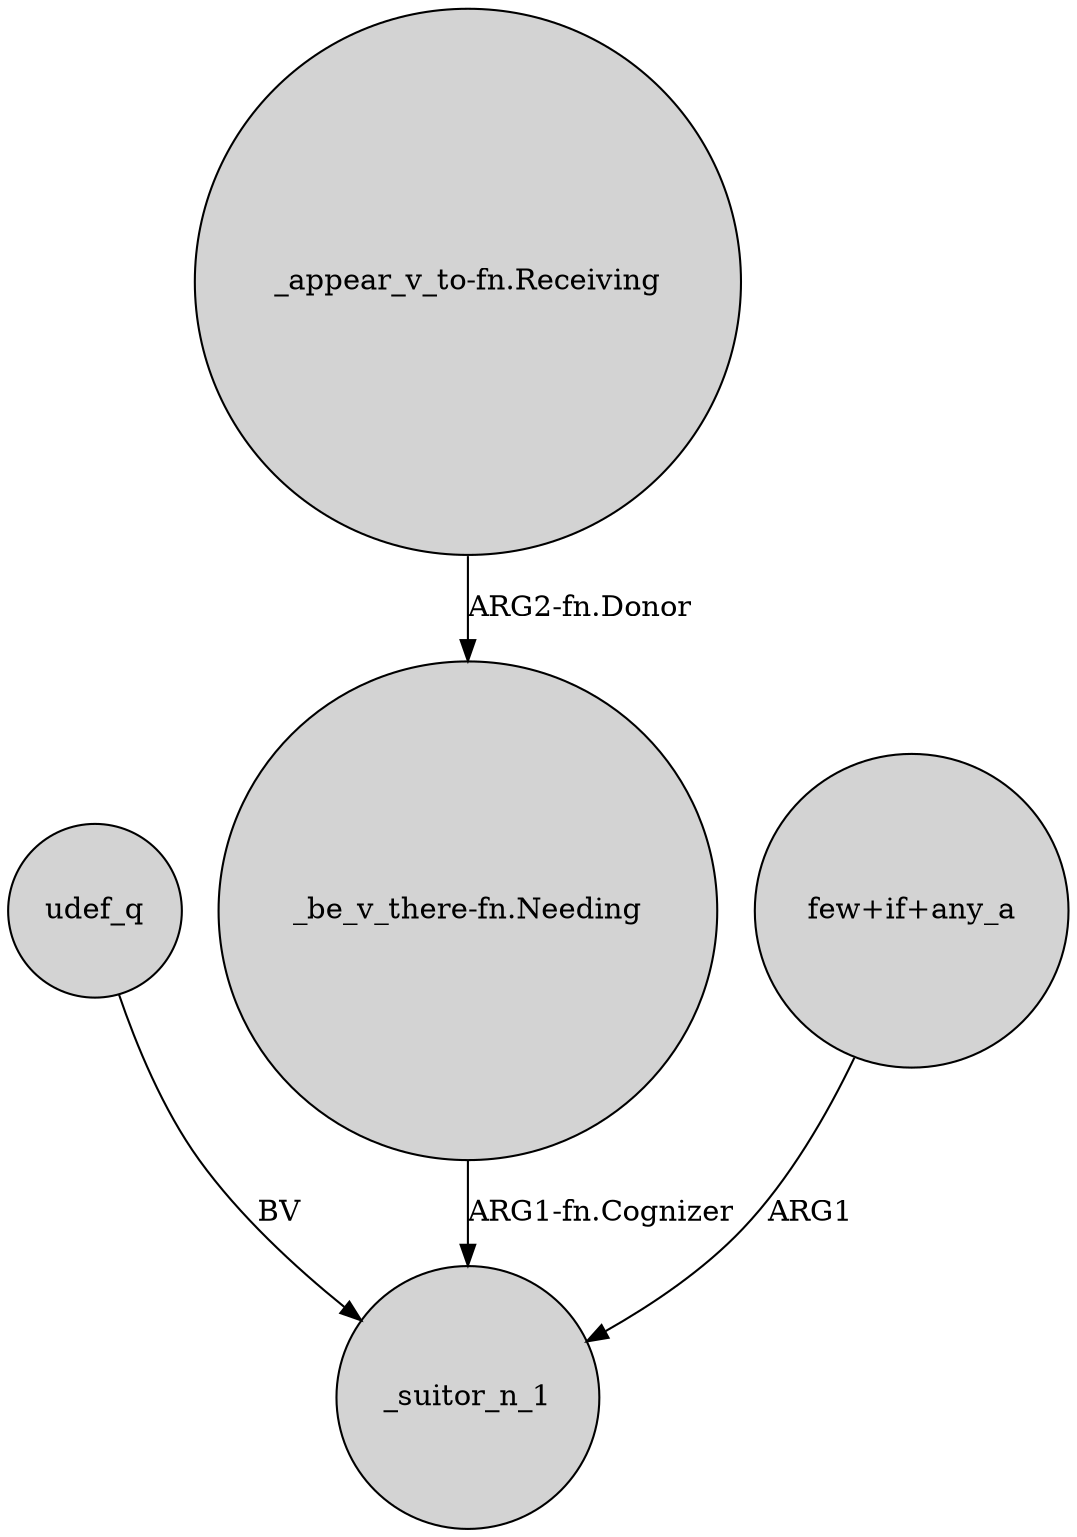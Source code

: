 digraph {
	node [shape=circle style=filled]
	udef_q -> _suitor_n_1 [label=BV]
	"_appear_v_to-fn.Receiving" -> "_be_v_there-fn.Needing" [label="ARG2-fn.Donor"]
	"_be_v_there-fn.Needing" -> _suitor_n_1 [label="ARG1-fn.Cognizer"]
	"few+if+any_a" -> _suitor_n_1 [label=ARG1]
}
